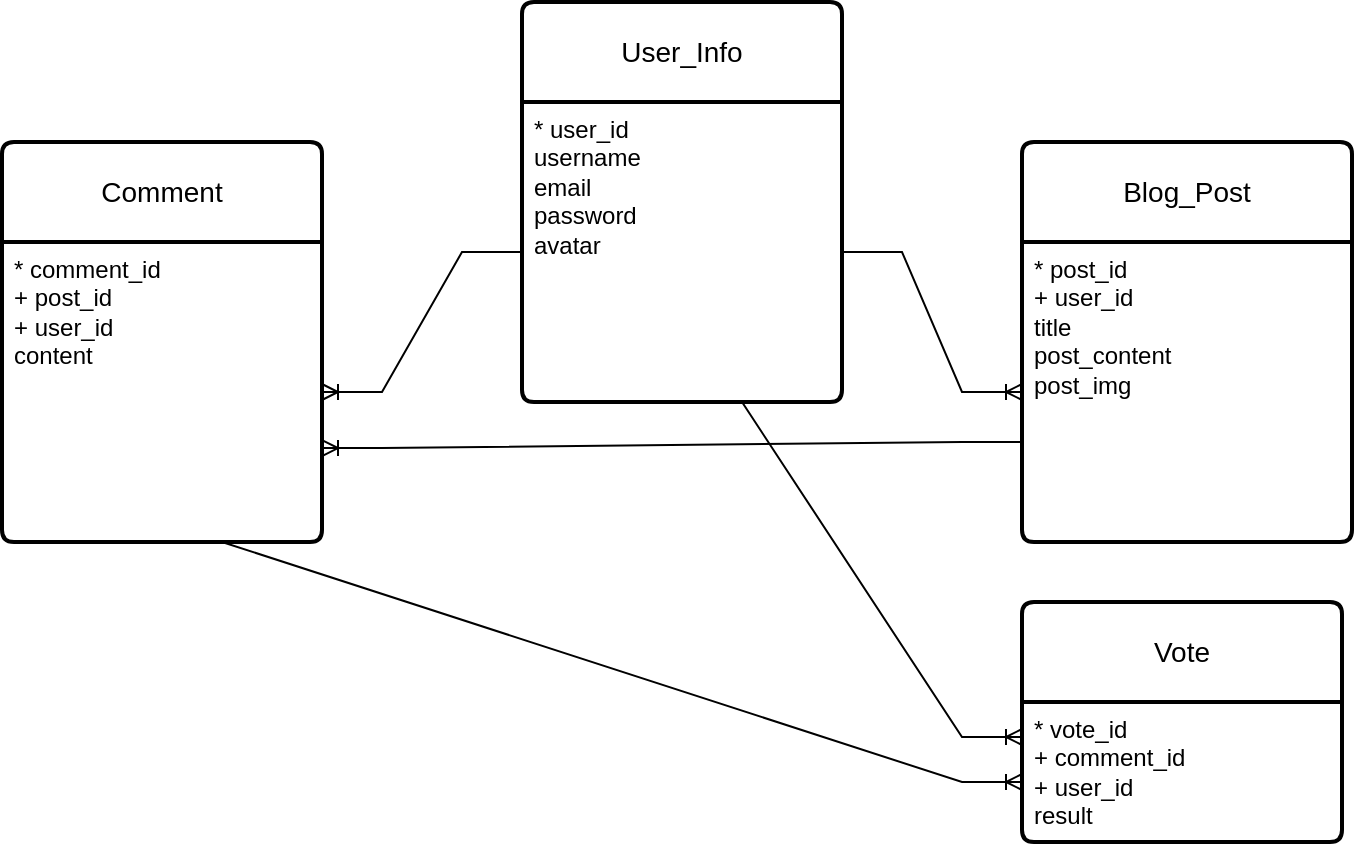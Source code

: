 <mxfile version="24.8.3">
  <diagram id="R2lEEEUBdFMjLlhIrx00" name="Page-1">
    <mxGraphModel grid="1" page="1" gridSize="10" guides="1" tooltips="1" connect="1" arrows="1" fold="1" pageScale="1" pageWidth="850" pageHeight="1100" math="0" shadow="0" extFonts="Permanent Marker^https://fonts.googleapis.com/css?family=Permanent+Marker">
      <root>
        <mxCell id="0" />
        <mxCell id="1" parent="0" />
        <mxCell id="89UxEKRM0qFN91Y-nsrS-1" value="User_Info" style="swimlane;childLayout=stackLayout;horizontal=1;startSize=50;horizontalStack=0;rounded=1;fontSize=14;fontStyle=0;strokeWidth=2;resizeParent=0;resizeLast=1;shadow=0;dashed=0;align=center;arcSize=4;whiteSpace=wrap;html=1;" vertex="1" parent="1">
          <mxGeometry x="330" y="170" width="160" height="200" as="geometry" />
        </mxCell>
        <mxCell id="89UxEKRM0qFN91Y-nsrS-2" value="* user_id&lt;div&gt;username&lt;/div&gt;&lt;div&gt;email&lt;/div&gt;&lt;div&gt;password&lt;/div&gt;&lt;div&gt;avatar&lt;/div&gt;" style="align=left;strokeColor=none;fillColor=none;spacingLeft=4;fontSize=12;verticalAlign=top;resizable=0;rotatable=0;part=1;html=1;" vertex="1" parent="89UxEKRM0qFN91Y-nsrS-1">
          <mxGeometry y="50" width="160" height="150" as="geometry" />
        </mxCell>
        <mxCell id="89UxEKRM0qFN91Y-nsrS-3" value="Blog_Post" style="swimlane;childLayout=stackLayout;horizontal=1;startSize=50;horizontalStack=0;rounded=1;fontSize=14;fontStyle=0;strokeWidth=2;resizeParent=0;resizeLast=1;shadow=0;dashed=0;align=center;arcSize=4;whiteSpace=wrap;html=1;" vertex="1" parent="1">
          <mxGeometry x="580" y="240" width="165" height="200" as="geometry" />
        </mxCell>
        <mxCell id="89UxEKRM0qFN91Y-nsrS-4" value="* post_id&lt;div&gt;+ user_id&lt;/div&gt;&lt;div&gt;title&lt;/div&gt;&lt;div&gt;post_content&lt;/div&gt;&lt;div&gt;post_img&lt;/div&gt;" style="align=left;strokeColor=none;fillColor=none;spacingLeft=4;fontSize=12;verticalAlign=top;resizable=0;rotatable=0;part=1;html=1;" vertex="1" parent="89UxEKRM0qFN91Y-nsrS-3">
          <mxGeometry y="50" width="165" height="150" as="geometry" />
        </mxCell>
        <mxCell id="89UxEKRM0qFN91Y-nsrS-5" value="Comment" style="swimlane;childLayout=stackLayout;horizontal=1;startSize=50;horizontalStack=0;rounded=1;fontSize=14;fontStyle=0;strokeWidth=2;resizeParent=0;resizeLast=1;shadow=0;dashed=0;align=center;arcSize=4;whiteSpace=wrap;html=1;" vertex="1" parent="1">
          <mxGeometry x="70" y="240" width="160" height="200" as="geometry" />
        </mxCell>
        <mxCell id="89UxEKRM0qFN91Y-nsrS-6" value="* comment_id&lt;div&gt;+ post_id&lt;/div&gt;&lt;div&gt;+ user_id&lt;/div&gt;&lt;div&gt;content&lt;/div&gt;" style="align=left;strokeColor=none;fillColor=none;spacingLeft=4;fontSize=12;verticalAlign=top;resizable=0;rotatable=0;part=1;html=1;" vertex="1" parent="89UxEKRM0qFN91Y-nsrS-5">
          <mxGeometry y="50" width="160" height="150" as="geometry" />
        </mxCell>
        <mxCell id="89UxEKRM0qFN91Y-nsrS-7" value="Vote" style="swimlane;childLayout=stackLayout;horizontal=1;startSize=50;horizontalStack=0;rounded=1;fontSize=14;fontStyle=0;strokeWidth=2;resizeParent=0;resizeLast=1;shadow=0;dashed=0;align=center;arcSize=4;whiteSpace=wrap;html=1;" vertex="1" parent="1">
          <mxGeometry x="580" y="470" width="160" height="120" as="geometry" />
        </mxCell>
        <mxCell id="89UxEKRM0qFN91Y-nsrS-8" value="* vote_id&lt;div&gt;+ comment_id&lt;/div&gt;&lt;div&gt;+ user_id&lt;/div&gt;&lt;div&gt;result&lt;/div&gt;" style="align=left;strokeColor=none;fillColor=none;spacingLeft=4;fontSize=12;verticalAlign=top;resizable=0;rotatable=0;part=1;html=1;" vertex="1" parent="89UxEKRM0qFN91Y-nsrS-7">
          <mxGeometry y="50" width="160" height="70" as="geometry" />
        </mxCell>
        <mxCell id="89UxEKRM0qFN91Y-nsrS-24" value="" style="edgeStyle=entityRelationEdgeStyle;fontSize=12;html=1;endArrow=ERoneToMany;rounded=0;exitX=1;exitY=0.5;exitDx=0;exitDy=0;entryX=0;entryY=0.5;entryDx=0;entryDy=0;" edge="1" parent="1" source="89UxEKRM0qFN91Y-nsrS-2" target="89UxEKRM0qFN91Y-nsrS-4">
          <mxGeometry width="100" height="100" relative="1" as="geometry">
            <mxPoint x="500" y="350" as="sourcePoint" />
            <mxPoint x="540" y="350" as="targetPoint" />
            <Array as="points">
              <mxPoint x="490" y="300" />
            </Array>
          </mxGeometry>
        </mxCell>
        <mxCell id="89UxEKRM0qFN91Y-nsrS-27" value="" style="edgeStyle=entityRelationEdgeStyle;fontSize=12;html=1;endArrow=ERoneToMany;rounded=0;entryX=1;entryY=0.5;entryDx=0;entryDy=0;exitX=0;exitY=0.5;exitDx=0;exitDy=0;" edge="1" parent="1" source="89UxEKRM0qFN91Y-nsrS-2" target="89UxEKRM0qFN91Y-nsrS-6">
          <mxGeometry width="100" height="100" relative="1" as="geometry">
            <mxPoint x="490" y="540" as="sourcePoint" />
            <mxPoint x="590" y="440" as="targetPoint" />
          </mxGeometry>
        </mxCell>
        <mxCell id="89UxEKRM0qFN91Y-nsrS-31" value="" style="edgeStyle=entityRelationEdgeStyle;fontSize=12;html=1;endArrow=ERoneToMany;rounded=0;exitX=0.5;exitY=1;exitDx=0;exitDy=0;entryX=0;entryY=0.25;entryDx=0;entryDy=0;" edge="1" parent="1" source="89UxEKRM0qFN91Y-nsrS-2" target="89UxEKRM0qFN91Y-nsrS-8">
          <mxGeometry width="100" height="100" relative="1" as="geometry">
            <mxPoint x="400" y="470" as="sourcePoint" />
            <mxPoint x="440" y="550" as="targetPoint" />
          </mxGeometry>
        </mxCell>
        <mxCell id="89UxEKRM0qFN91Y-nsrS-38" value="" style="edgeStyle=entityRelationEdgeStyle;fontSize=12;html=1;endArrow=ERoneToMany;rounded=0;entryX=0;entryY=0.75;entryDx=0;entryDy=0;exitX=0.5;exitY=1;exitDx=0;exitDy=0;" edge="1" parent="1" source="89UxEKRM0qFN91Y-nsrS-6" target="89UxEKRM0qFN91Y-nsrS-7">
          <mxGeometry width="100" height="100" relative="1" as="geometry">
            <mxPoint x="230" y="530" as="sourcePoint" />
            <mxPoint x="330" y="630" as="targetPoint" />
          </mxGeometry>
        </mxCell>
        <mxCell id="89UxEKRM0qFN91Y-nsrS-42" value="" style="edgeStyle=entityRelationEdgeStyle;fontSize=12;html=1;endArrow=ERoneToMany;rounded=0;entryX=1;entryY=0.687;entryDx=0;entryDy=0;entryPerimeter=0;exitX=0;exitY=0.75;exitDx=0;exitDy=0;" edge="1" parent="1" source="89UxEKRM0qFN91Y-nsrS-3" target="89UxEKRM0qFN91Y-nsrS-6">
          <mxGeometry width="100" height="100" relative="1" as="geometry">
            <mxPoint x="490" y="393" as="sourcePoint" />
            <mxPoint x="430" y="330" as="targetPoint" />
            <Array as="points">
              <mxPoint x="270" y="670" />
            </Array>
          </mxGeometry>
        </mxCell>
      </root>
    </mxGraphModel>
  </diagram>
</mxfile>
